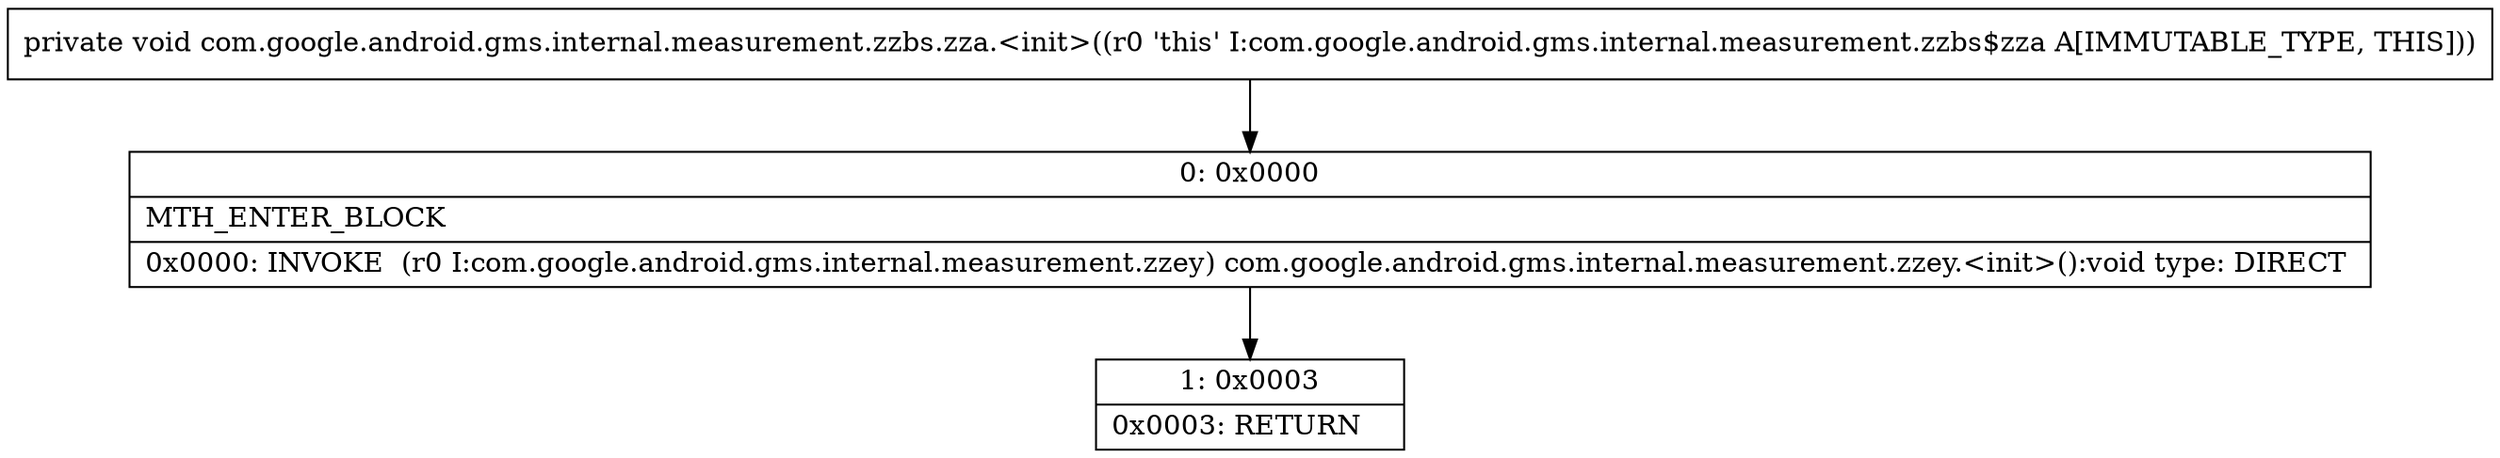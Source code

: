 digraph "CFG forcom.google.android.gms.internal.measurement.zzbs.zza.\<init\>()V" {
Node_0 [shape=record,label="{0\:\ 0x0000|MTH_ENTER_BLOCK\l|0x0000: INVOKE  (r0 I:com.google.android.gms.internal.measurement.zzey) com.google.android.gms.internal.measurement.zzey.\<init\>():void type: DIRECT \l}"];
Node_1 [shape=record,label="{1\:\ 0x0003|0x0003: RETURN   \l}"];
MethodNode[shape=record,label="{private void com.google.android.gms.internal.measurement.zzbs.zza.\<init\>((r0 'this' I:com.google.android.gms.internal.measurement.zzbs$zza A[IMMUTABLE_TYPE, THIS])) }"];
MethodNode -> Node_0;
Node_0 -> Node_1;
}

